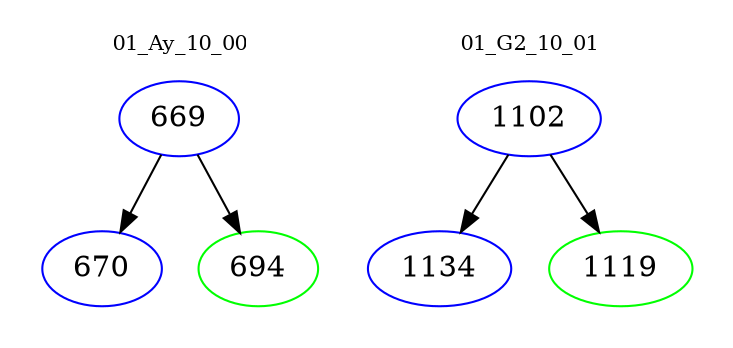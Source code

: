 digraph{
subgraph cluster_0 {
color = white
label = "01_Ay_10_00";
fontsize=10;
T0_669 [label="669", color="blue"]
T0_669 -> T0_670 [color="black"]
T0_670 [label="670", color="blue"]
T0_669 -> T0_694 [color="black"]
T0_694 [label="694", color="green"]
}
subgraph cluster_1 {
color = white
label = "01_G2_10_01";
fontsize=10;
T1_1102 [label="1102", color="blue"]
T1_1102 -> T1_1134 [color="black"]
T1_1134 [label="1134", color="blue"]
T1_1102 -> T1_1119 [color="black"]
T1_1119 [label="1119", color="green"]
}
}
